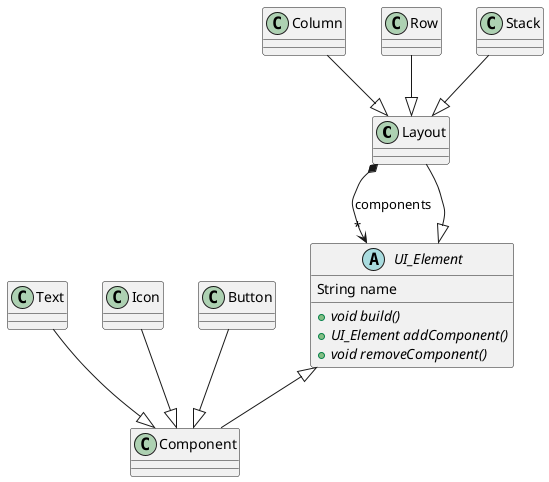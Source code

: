 @startuml
'https://plantuml.com/class-diagram

class Layout
class Component
abstract class UI_Element {
    String name
    + {abstract} void build()
    + {abstract} UI_Element addComponent()
    + {abstract} void removeComponent()
}

UI_Element <|-- Layout
UI_Element <|-- Component

Layout *--> "*" UI_Element: components

Column --|> Layout
Row --|> Layout
Stack --|> Layout

Text --|> Component
Icon --|> Component
Button --|> Component

@enduml